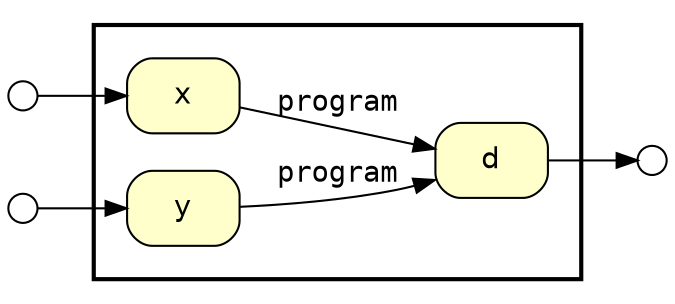 digraph Workflow {
rankdir=LR

/* Start of double cluster for drawing box around nodes in workflow */
subgraph cluster0 {label=""; penwidth=2; fontsize=18
subgraph cluster1 {label=""; color="white"

/* Nodes for data channels in workflow */
node[shape=box style="rounded,filled" fillcolor="#FFFFCC" peripheries=1 fontname="Helvetica"]
node1 [label="d"]
node2 [label="x"]
node3 [label="y"]

/* Edges between channels in workflow */
edge[fontname=Courier]
node2 -> node1 [label="program"]
node3 -> node1 [label="program"]

/* End of double cluster for drawing box around nodes in workflow */
}}

/* Nodes representing workflow ports */
node[shape=circle style="rounded,filled" fillcolor="#FFFFFF" peripheries=1 fontname="Helvetica" width=0.2]
node4 [label=""]
node5 [label=""]
node6 [label=""]

/* Edges between channels and ports */
node4 -> node2
node5 -> node3
node1 -> node6
}
